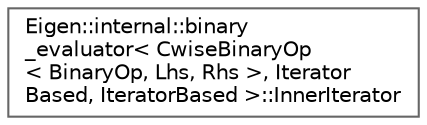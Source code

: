 digraph "Graphical Class Hierarchy"
{
 // LATEX_PDF_SIZE
  bgcolor="transparent";
  edge [fontname=Helvetica,fontsize=10,labelfontname=Helvetica,labelfontsize=10];
  node [fontname=Helvetica,fontsize=10,shape=box,height=0.2,width=0.4];
  rankdir="LR";
  Node0 [id="Node000000",label="Eigen::internal::binary\l_evaluator\< CwiseBinaryOp\l\< BinaryOp, Lhs, Rhs \>, Iterator\lBased, IteratorBased \>::InnerIterator",height=0.2,width=0.4,color="grey40", fillcolor="white", style="filled",URL="$classEigen_1_1internal_1_1binary__evaluator_3_01CwiseBinaryOp_3_01BinaryOp_00_01Lhs_00_01Rhs_01_94cca4c1af5953cf8db0bca2176b8525.html",tooltip=" "];
}

